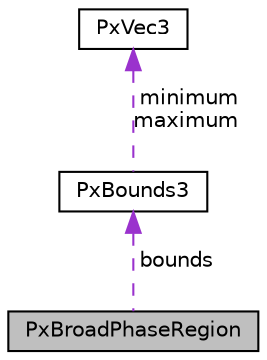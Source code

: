 digraph "PxBroadPhaseRegion"
{
  edge [fontname="Helvetica",fontsize="10",labelfontname="Helvetica",labelfontsize="10"];
  node [fontname="Helvetica",fontsize="10",shape=record];
  Node1 [label="PxBroadPhaseRegion",height=0.2,width=0.4,color="black", fillcolor="grey75", style="filled", fontcolor="black"];
  Node2 -> Node1 [dir="back",color="darkorchid3",fontsize="10",style="dashed",label=" bounds" ,fontname="Helvetica"];
  Node2 [label="PxBounds3",height=0.2,width=0.4,color="black", fillcolor="white", style="filled",URL="$classPxBounds3.html",tooltip="Class representing 3D range or axis aligned bounding box. "];
  Node3 -> Node2 [dir="back",color="darkorchid3",fontsize="10",style="dashed",label=" minimum\nmaximum" ,fontname="Helvetica"];
  Node3 [label="PxVec3",height=0.2,width=0.4,color="black", fillcolor="white", style="filled",URL="$classPxVec3.html",tooltip="3 Element vector class. "];
}
